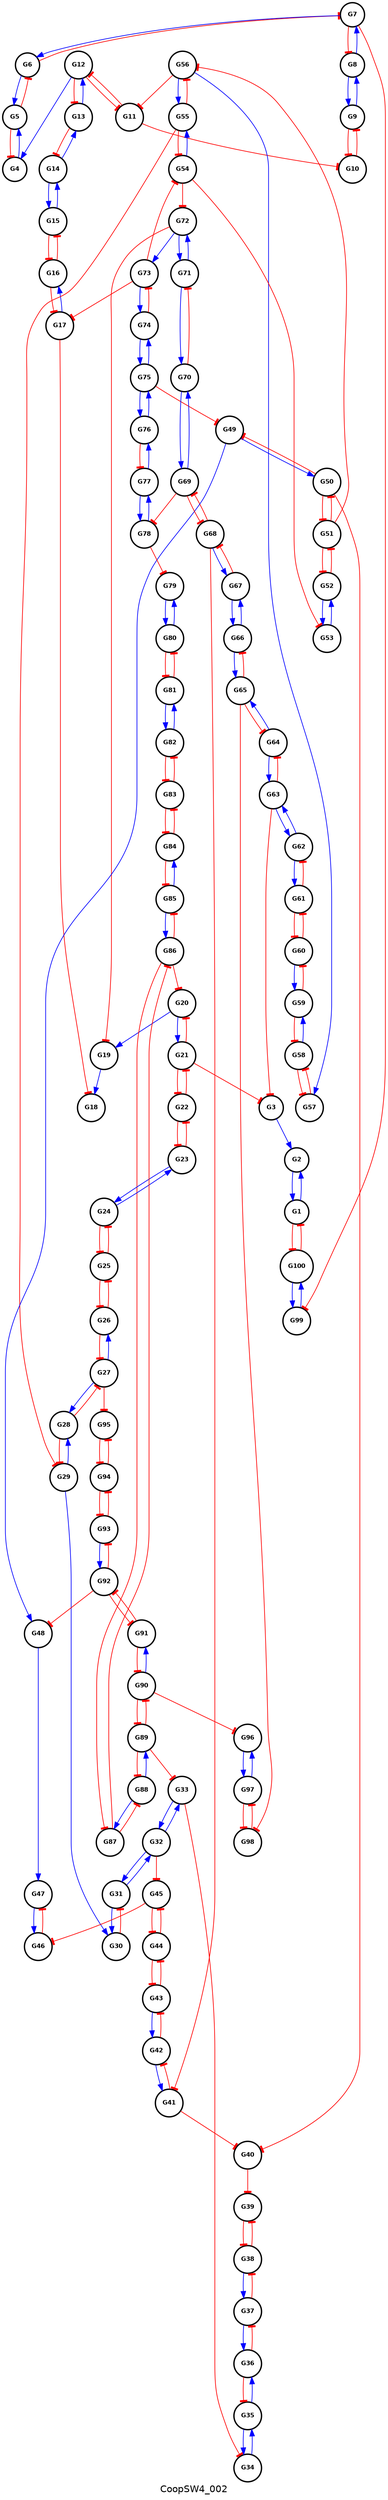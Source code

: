 /* biological graph */
digraph "CoopSW4_002" {
	graph
	[
		center="true"
		overlap="false"
		Damping=0.999
		fontname="Helvetica"
		maxiter=1000000
		splines="true"
		sep=0.8
		epsilon=0.0000001
		label="CoopSW4_002"
		ratio="auto"
	]

	node
	[
		fontsize=9
		fontname="Helvetica-bold"
		shape="circle"
		style="bold"
	]

	edge
	[
		fontsize=9
		fontname="Helvetica"
		color="blue"
		arrowhead="normal"
		len=2.5
	]

	G2 -> G1
	G100 -> G1
		[arrowhead="tee"
		color="red"]
	G3 -> G2
	G1 -> G2
	G63 -> G3
		[arrowhead="tee"
		color="red"]
	G21 -> G3
		[arrowhead="tee"
		color="red"]
	G12 -> G4
	G5 -> G4
		[arrowhead="tee"
		color="red"]
	G6 -> G5
	G4 -> G5
	G7 -> G6
	G5 -> G6
		[arrowhead="tee"
		color="red"]
	G8 -> G7
	G6 -> G7
		[arrowhead="tee"
		color="red"]
	G9 -> G8
	G7 -> G8
		[arrowhead="tee"
		color="red"]
	G8 -> G9
	G10 -> G9
		[arrowhead="tee"
		color="red"]
	G11 -> G10
		[arrowhead="tee"
		color="red"]
	G9 -> G10
		[arrowhead="tee"
		color="red"]
	G12 -> G11
		[arrowhead="tee"
		color="red"]
	G56 -> G11
		[arrowhead="tee"
		color="red"]
	G13 -> G12
	G11 -> G12
		[arrowhead="tee"
		color="red"]
	G14 -> G13
	G12 -> G13
		[arrowhead="tee"
		color="red"]
	G15 -> G14
	G13 -> G14
		[arrowhead="tee"
		color="red"]
	G14 -> G15
	G16 -> G15
		[arrowhead="tee"
		color="red"]
	G17 -> G16
	G15 -> G16
		[arrowhead="tee"
		color="red"]
	G16 -> G17
		[arrowhead="tee"
		color="red"]
	G73 -> G17
		[arrowhead="tee"
		color="red"]
	G19 -> G18
	G17 -> G18
		[arrowhead="tee"
		color="red"]
	G20 -> G19
	G72 -> G19
		[arrowhead="tee"
		color="red"]
	G21 -> G20
		[arrowhead="tee"
		color="red"]
	G86 -> G20
		[arrowhead="tee"
		color="red"]
	G20 -> G21
	G22 -> G21
		[arrowhead="tee"
		color="red"]
	G23 -> G22
		[arrowhead="tee"
		color="red"]
	G21 -> G22
		[arrowhead="tee"
		color="red"]
	G24 -> G23
	G22 -> G23
		[arrowhead="tee"
		color="red"]
	G23 -> G24
	G25 -> G24
		[arrowhead="tee"
		color="red"]
	G26 -> G25
		[arrowhead="tee"
		color="red"]
	G24 -> G25
		[arrowhead="tee"
		color="red"]
	G27 -> G26
	G25 -> G26
		[arrowhead="tee"
		color="red"]
	G28 -> G27
		[arrowhead="tee"
		color="red"]
	G26 -> G27
		[arrowhead="tee"
		color="red"]
	G29 -> G28
	G27 -> G28
	G28 -> G29
		[arrowhead="tee"
		color="red"]
	G55 -> G29
		[arrowhead="tee"
		color="red"]
	G31 -> G30
	G29 -> G30
	G32 -> G31
	G30 -> G31
		[arrowhead="tee"
		color="red"]
	G33 -> G32
	G31 -> G32
	G32 -> G33
	G89 -> G33
		[arrowhead="tee"
		color="red"]
	G35 -> G34
	G33 -> G34
		[arrowhead="tee"
		color="red"]
	G34 -> G35
	G36 -> G35
		[arrowhead="tee"
		color="red"]
	G37 -> G36
	G35 -> G36
	G38 -> G37
	G36 -> G37
		[arrowhead="tee"
		color="red"]
	G39 -> G38
		[arrowhead="tee"
		color="red"]
	G37 -> G38
		[arrowhead="tee"
		color="red"]
	G40 -> G39
		[arrowhead="tee"
		color="red"]
	G38 -> G39
		[arrowhead="tee"
		color="red"]
	G41 -> G40
		[arrowhead="tee"
		color="red"]
	G50 -> G40
		[arrowhead="tee"
		color="red"]
	G42 -> G41
	G68 -> G41
		[arrowhead="tee"
		color="red"]
	G43 -> G42
	G41 -> G42
		[arrowhead="tee"
		color="red"]
	G44 -> G43
		[arrowhead="tee"
		color="red"]
	G42 -> G43
		[arrowhead="tee"
		color="red"]
	G45 -> G44
		[arrowhead="tee"
		color="red"]
	G43 -> G44
		[arrowhead="tee"
		color="red"]
	G44 -> G45
		[arrowhead="tee"
		color="red"]
	G32 -> G45
		[arrowhead="tee"
		color="red"]
	G47 -> G46
	G45 -> G46
		[arrowhead="tee"
		color="red"]
	G48 -> G47
	G46 -> G47
		[arrowhead="tee"
		color="red"]
	G49 -> G48
	G92 -> G48
		[arrowhead="tee"
		color="red"]
	G50 -> G49
		[arrowhead="tee"
		color="red"]
	G75 -> G49
		[arrowhead="tee"
		color="red"]
	G49 -> G50
	G51 -> G50
		[arrowhead="tee"
		color="red"]
	G52 -> G51
		[arrowhead="tee"
		color="red"]
	G50 -> G51
		[arrowhead="tee"
		color="red"]
	G53 -> G52
	G51 -> G52
		[arrowhead="tee"
		color="red"]
	G52 -> G53
	G54 -> G53
		[arrowhead="tee"
		color="red"]
	G55 -> G54
		[arrowhead="tee"
		color="red"]
	G73 -> G54
		[arrowhead="tee"
		color="red"]
	G56 -> G55
	G54 -> G55
	G55 -> G56
		[arrowhead="tee"
		color="red"]
	G51 -> G56
		[arrowhead="tee"
		color="red"]
	G56 -> G57
	G58 -> G57
		[arrowhead="tee"
		color="red"]
	G59 -> G58
		[arrowhead="tee"
		color="red"]
	G57 -> G58
		[arrowhead="tee"
		color="red"]
	G60 -> G59
	G58 -> G59
	G61 -> G60
		[arrowhead="tee"
		color="red"]
	G59 -> G60
		[arrowhead="tee"
		color="red"]
	G62 -> G61
	G60 -> G61
		[arrowhead="tee"
		color="red"]
	G63 -> G62
	G61 -> G62
		[arrowhead="tee"
		color="red"]
	G64 -> G63
	G62 -> G63
	G65 -> G64
		[arrowhead="tee"
		color="red"]
	G63 -> G64
		[arrowhead="tee"
		color="red"]
	G66 -> G65
	G64 -> G65
	G67 -> G66
	G65 -> G66
		[arrowhead="tee"
		color="red"]
	G68 -> G67
	G66 -> G67
	G69 -> G68
		[arrowhead="tee"
		color="red"]
	G67 -> G68
		[arrowhead="tee"
		color="red"]
	G70 -> G69
	G68 -> G69
		[arrowhead="tee"
		color="red"]
	G71 -> G70
	G69 -> G70
	G72 -> G71
	G70 -> G71
		[arrowhead="tee"
		color="red"]
	G71 -> G72
	G54 -> G72
		[arrowhead="tee"
		color="red"]
	G72 -> G73
	G74 -> G73
		[arrowhead="tee"
		color="red"]
	G75 -> G74
	G73 -> G74
	G76 -> G75
	G74 -> G75
	G77 -> G76
	G75 -> G76
	G78 -> G77
	G76 -> G77
		[arrowhead="tee"
		color="red"]
	G77 -> G78
	G69 -> G78
		[arrowhead="tee"
		color="red"]
	G80 -> G79
	G78 -> G79
		[arrowhead="tee"
		color="red"]
	G79 -> G80
	G81 -> G80
		[arrowhead="tee"
		color="red"]
	G82 -> G81
	G80 -> G81
		[arrowhead="tee"
		color="red"]
	G81 -> G82
	G83 -> G82
		[arrowhead="tee"
		color="red"]
	G84 -> G83
		[arrowhead="tee"
		color="red"]
	G82 -> G83
		[arrowhead="tee"
		color="red"]
	G85 -> G84
	G83 -> G84
		[arrowhead="tee"
		color="red"]
	G86 -> G85
		[arrowhead="tee"
		color="red"]
	G84 -> G85
		[arrowhead="tee"
		color="red"]
	G85 -> G86
	G87 -> G86
		[arrowhead="tee"
		color="red"]
	G88 -> G87
	G86 -> G87
		[arrowhead="tee"
		color="red"]
	G89 -> G88
		[arrowhead="tee"
		color="red"]
	G87 -> G88
		[arrowhead="tee"
		color="red"]
	G88 -> G89
	G90 -> G89
		[arrowhead="tee"
		color="red"]
	G91 -> G90
		[arrowhead="tee"
		color="red"]
	G89 -> G90
		[arrowhead="tee"
		color="red"]
	G90 -> G91
	G92 -> G91
		[arrowhead="tee"
		color="red"]
	G93 -> G92
	G91 -> G92
		[arrowhead="tee"
		color="red"]
	G94 -> G93
		[arrowhead="tee"
		color="red"]
	G92 -> G93
		[arrowhead="tee"
		color="red"]
	G95 -> G94
		[arrowhead="tee"
		color="red"]
	G93 -> G94
		[arrowhead="tee"
		color="red"]
	G94 -> G95
		[arrowhead="tee"
		color="red"]
	G27 -> G95
		[arrowhead="tee"
		color="red"]
	G97 -> G96
	G90 -> G96
		[arrowhead="tee"
		color="red"]
	G96 -> G97
	G98 -> G97
		[arrowhead="tee"
		color="red"]
	G97 -> G98
		[arrowhead="tee"
		color="red"]
	G65 -> G98
		[arrowhead="tee"
		color="red"]
	G100 -> G99
	G7 -> G99
		[arrowhead="tee"
		color="red"]
	G99 -> G100
	G1 -> G100
		[arrowhead="tee"
		color="red"]

}